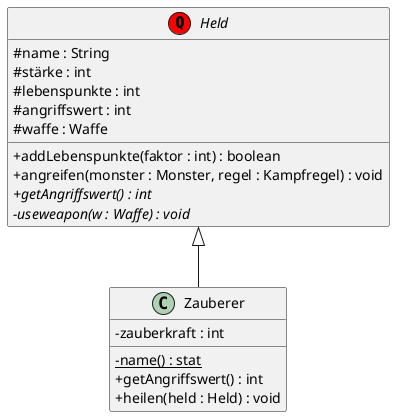 @startuml
skinparam classAttributeIconSize 0
abstract class Held << (Q,red) >>{
# name : String
# stärke : int
# lebenspunkte : int
# angriffswert : int
# waffe : Waffe
+ addLebenspunkte(faktor : int) : boolean
+ angreifen(monster : Monster, regel : Kampfregel) : void
+ {abstract} getAngriffswert() : int
- {abstract} useweapon(w : Waffe) : void
}
class Zauberer{
- zauberkraft : int

- {static} name() : stat
+ getAngriffswert() : int
+ heilen(held : Held) : void
}
Held <|-- Zauberer
' class Krieger{
' - ausdauer : int
' + Krieger(name : String, stärke : int, lebenspunkte : int, angriffswert : int, ausdauer : int)
' + Krieger(name : String)
' + getAngriffswert() : int
' }
' Krieger --|> Held
' class Würfel{
' - augen : int
' + Würfel(augen : int)
' + würfeln() : int
' }
'
' class Gott {
' - Gottpower : long
' + {static} würfeln() : long
' + töten(held: Held) : void 
' }
@enduml
